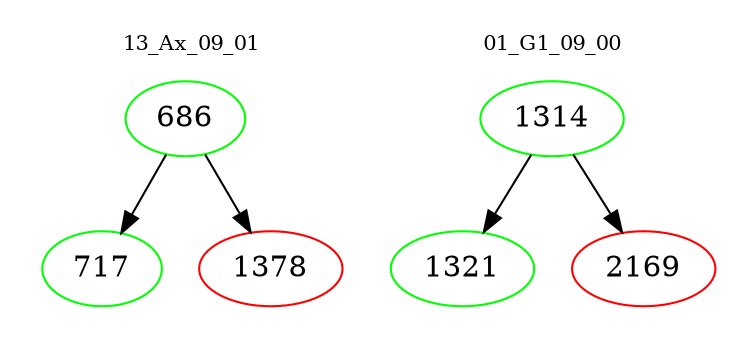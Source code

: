digraph{
subgraph cluster_0 {
color = white
label = "13_Ax_09_01";
fontsize=10;
T0_686 [label="686", color="green"]
T0_686 -> T0_717 [color="black"]
T0_717 [label="717", color="green"]
T0_686 -> T0_1378 [color="black"]
T0_1378 [label="1378", color="red"]
}
subgraph cluster_1 {
color = white
label = "01_G1_09_00";
fontsize=10;
T1_1314 [label="1314", color="green"]
T1_1314 -> T1_1321 [color="black"]
T1_1321 [label="1321", color="green"]
T1_1314 -> T1_2169 [color="black"]
T1_2169 [label="2169", color="red"]
}
}
